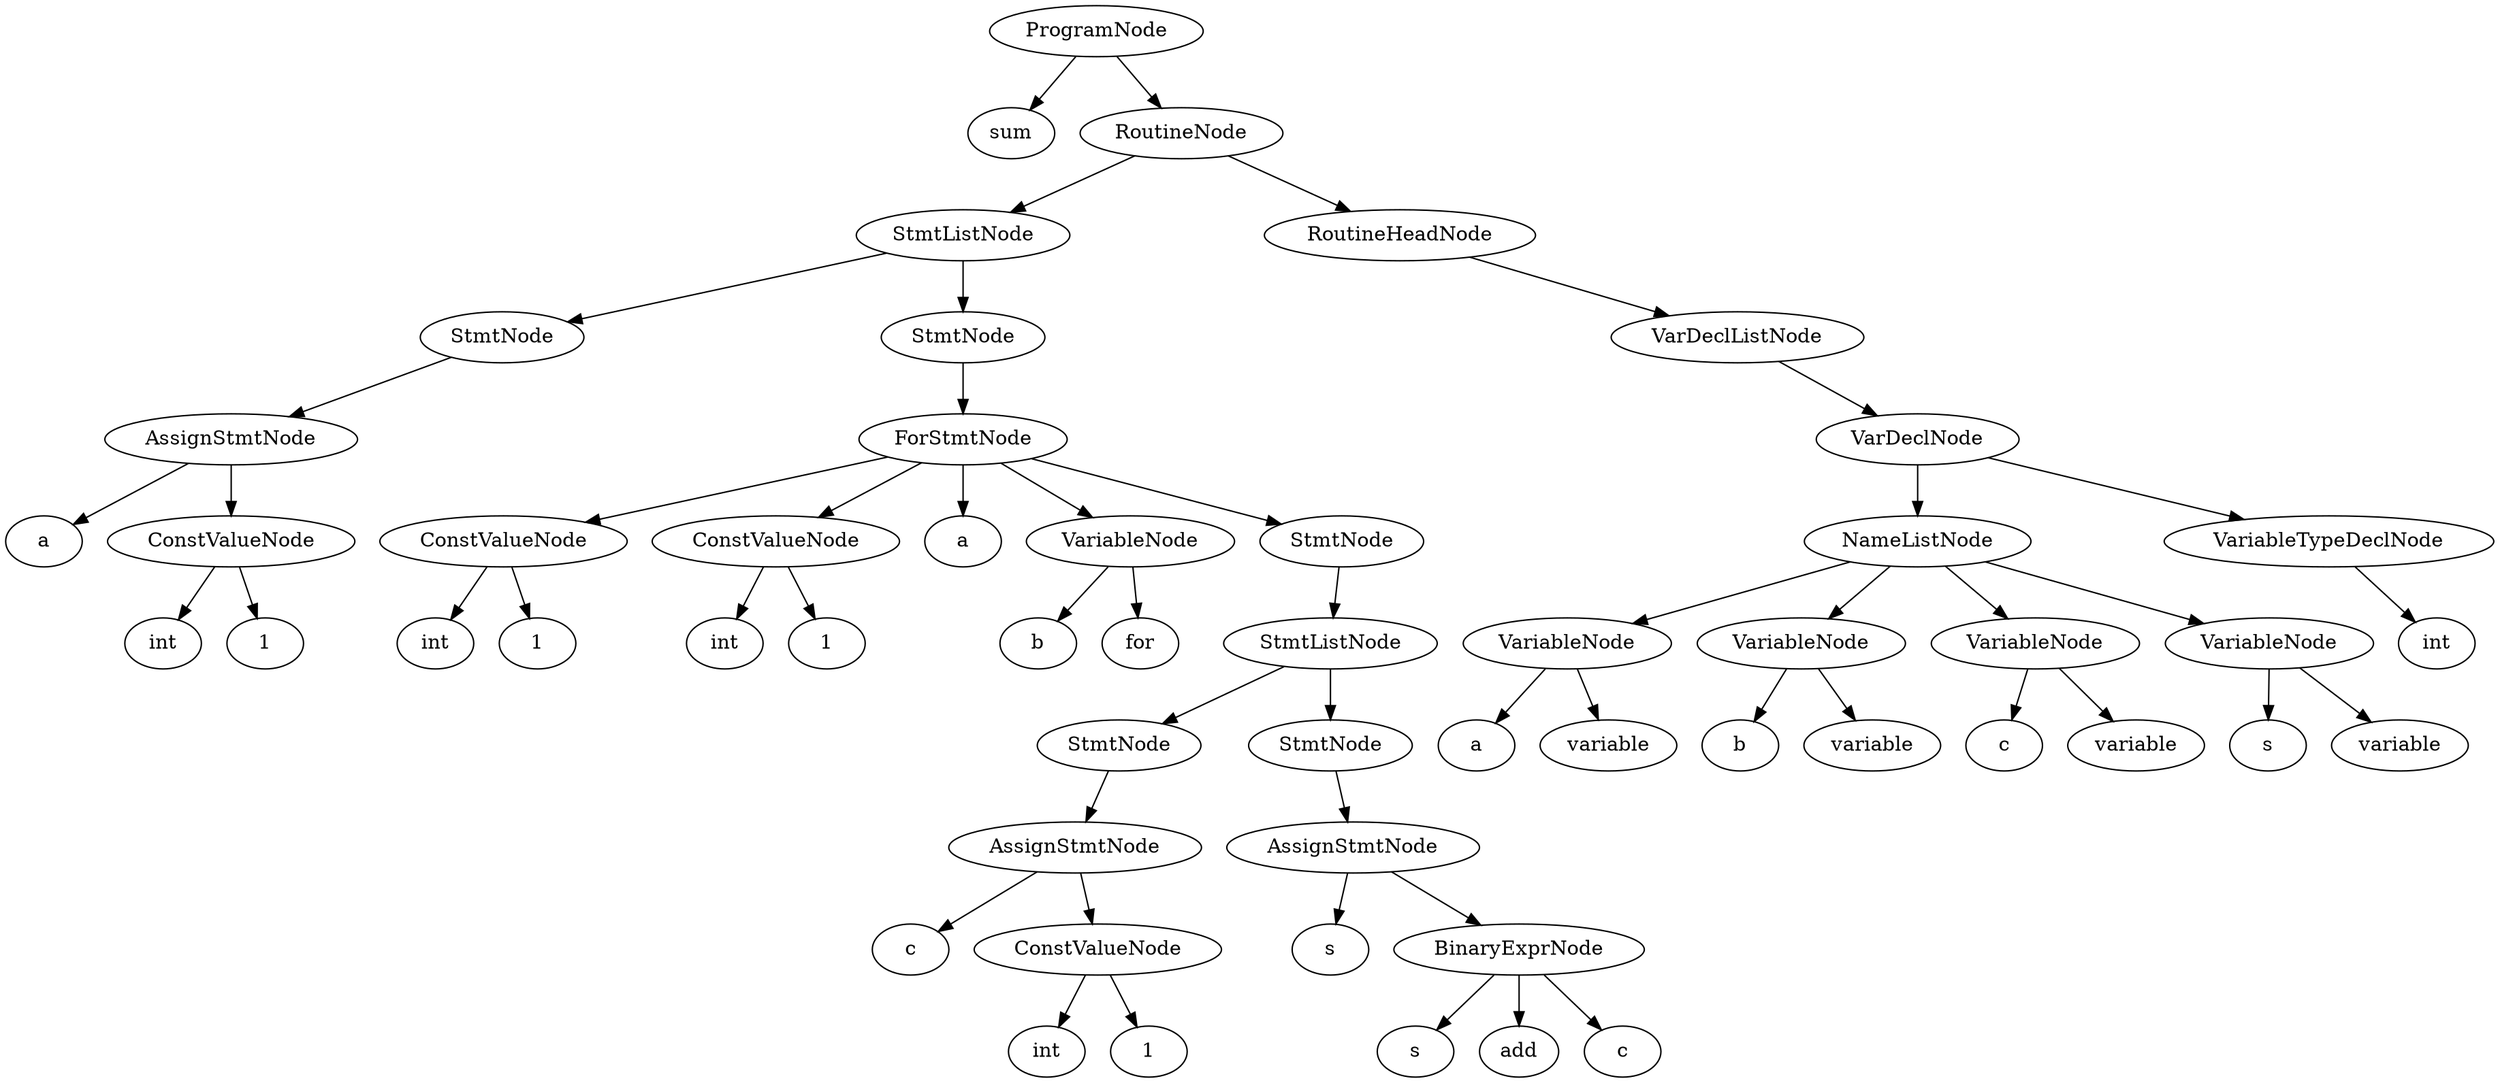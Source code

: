 digraph g {
TN1->BS1;
BS1[shape=oval,label=sum];
TN5->BS2;
BS2[shape=oval,label=a];
TN6->BS3;
BS3[shape=oval,label=int];
TN6->BS4;
BS4[shape=oval,label=1];
TN6[shape=oval, label=ConstValueNode];
TN5->TN6;
TN5[shape=oval, label=AssignStmtNode];
TN4->TN5;
TN4[shape=oval, label=StmtNode];
TN3->TN4;
TN9->BS7;
BS7[shape=oval,label=int];
TN9->BS8;
BS8[shape=oval,label=1];
TN9[shape=oval, label=ConstValueNode];
TN8->TN9;
TN10->BS9;
BS9[shape=oval,label=int];
TN10->BS10;
BS10[shape=oval,label=1];
TN10[shape=oval, label=ConstValueNode];
TN8->TN10;
TN8->BS11;
BS11[shape=oval,label=a];
TN11->BS12;
BS12[shape=oval,label=b];
TN11->BS14;
BS14[shape=oval,label=for];
TN11[shape=oval, label=VariableNode];
TN8->TN11;
TN15->BS15;
BS15[shape=oval,label=c];
TN16->BS16;
BS16[shape=oval,label=int];
TN16->BS17;
BS17[shape=oval,label=1];
TN16[shape=oval, label=ConstValueNode];
TN15->TN16;
TN15[shape=oval, label=AssignStmtNode];
TN14->TN15;
TN14[shape=oval, label=StmtNode];
TN13->TN14;
TN18->BS20;
BS20[shape=oval,label=s];
TN19->BS21;
BS21[shape=oval,label=s];
TN19->BS22;
BS22[shape=oval,label=add];
TN19->BS23;
BS23[shape=oval,label=c];
TN19[shape=oval, label=BinaryExprNode];
TN18->TN19;
TN18[shape=oval, label=AssignStmtNode];
TN17->TN18;
TN17[shape=oval, label=StmtNode];
TN13->TN17;
TN13[shape=oval, label=StmtListNode];
TN12->TN13;
TN12[shape=oval, label=StmtNode];
TN8->TN12;
TN8[shape=oval, label=ForStmtNode];
TN7->TN8;
TN7[shape=oval, label=StmtNode];
TN3->TN7;
TN3[shape=oval, label=StmtListNode];
TN2->TN3;
TN24->BS31;
BS31[shape=oval,label=a];
TN24->BS33;
BS33[shape=oval,label=variable];
TN24[shape=oval, label=VariableNode];
TN23->TN24;
TN25->BS34;
BS34[shape=oval,label=b];
TN25->BS36;
BS36[shape=oval,label=variable];
TN25[shape=oval, label=VariableNode];
TN23->TN25;
TN26->BS37;
BS37[shape=oval,label=c];
TN26->BS39;
BS39[shape=oval,label=variable];
TN26[shape=oval, label=VariableNode];
TN23->TN26;
TN27->BS40;
BS40[shape=oval,label=s];
TN27->BS42;
BS42[shape=oval,label=variable];
TN27[shape=oval, label=VariableNode];
TN23->TN27;
TN23[shape=oval, label=NameListNode];
TN22->TN23;
TN28->BS44;
BS44[shape=oval,label=int];
TN28[shape=oval, label=VariableTypeDeclNode];
TN22->TN28;
TN22[shape=oval, label=VarDeclNode];
TN21->TN22;
TN21[shape=oval, label=VarDeclListNode];
TN20->TN21;
TN20[shape=oval, label=RoutineHeadNode];
TN2->TN20;
TN2[shape=oval, label=RoutineNode];
TN1->TN2;
TN1[shape=oval, label=ProgramNode];
}
